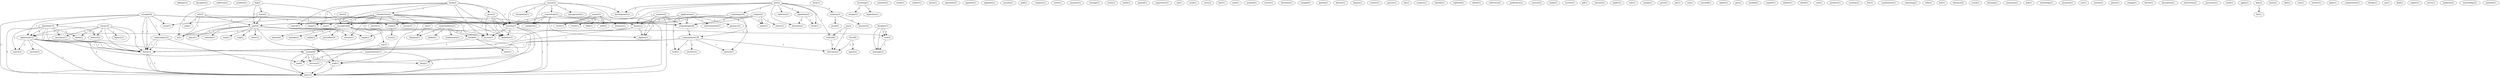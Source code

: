 digraph G {
  pfleeger [ label="pfleeger(1)" ];
  keyspace [ label="keyspace(1)" ];
  collection [ label="collection(1)" ];
  problem [ label="problem(1)" ];
  faq [ label="faq(5)" ];
  news [ label="news(2)" ];
  part [ label="part(8)" ];
  crypt [ label="crypt(2)" ];
  xx [ label="xx(1)" ];
  example [ label="example(4)" ];
  use [ label="use(1)" ];
  plaintext [ label="plaintext(13)" ];
  ciphertext [ label="ciphertext(12)" ];
  loses [ label="loses(1)" ];
  cryptanalyst [ label="cryptanalyst(3)" ];
  security [ label="security(7)" ];
  doesn [ label="doesn(2)" ];
  doesn [ label="doesn(1)" ];
  key [ label="key(12)" ];
  show [ label="show(1)" ];
  factoring [ label="factoring(1)" ];
  integer [ label="integer(1)" ];
  logarithm [ label="logarithm(1)" ];
  number [ label="number(2)" ];
  cryptography [ label="cryptography(8)" ];
  theory [ label="theory(2)" ];
  algebra [ label="algebra(1)" ];
  force [ label="force(6)" ];
  space [ label="space(2)" ];
  relevance [ label="relevance(2)" ];
  des [ label="des(2)" ];
  analysis [ label="analysis(3)" ];
  cryptology [ label="cryptology(10)" ];
  development [ label="development(1)" ];
  algorithm [ label="algorithm(2)" ];
  drew [ label="drew(1)" ];
  attention [ label="attention(1)" ];
  search [ label="search(6)" ];
  selection [ label="selection(1)" ];
  someone [ label="someone(1)" ];
  practice [ label="practice(2)" ];
  proof [ label="proof(3)" ];
  study [ label="study(1)" ];
  chance [ label="chance(1)" ];
  knew [ label="knew(1)" ];
  operation [ label="operation(1)" ];
  appears [ label="appears(1)" ];
  alphabet [ label="alphabet(1)" ];
  assume [ label="assume(1)" ];
  application [ label="application(2)" ];
  determination [ label="determination(1)" ];
  patience [ label="patience(1)" ];
  luck [ label="luck(1)" ];
  pattern [ label="pattern(1)" ];
  pad [ label="pad(1)" ];
  compute [ label="compute(1)" ];
  resist [ label="resist(1)" ];
  measure [ label="measure(1)" ];
  attempt [ label="attempt(1)" ];
  cryptosystems [ label="cryptosystems(1)" ];
  malfunction [ label="malfunction(1)" ];
  break [ label="break(4)" ];
  disguise [ label="disguise(3)" ];
  looked [ label="looked(1)" ];
  stare [ label="stare(1)" ];
  math [ label="math(1)" ];
  subject [ label="subject(2)" ];
  name [ label="name(1)" ];
  series [ label="series(1)" ];
  gained [ label="gained(1)" ];
  enemy [ label="enemy(2)" ];
  figures [ label="figures(1)" ];
  feeds [ label="feeds(1)" ];
  encryptor [ label="encryptor(1)" ];
  deduce [ label="deduce(2)" ];
  meyer [ label="meyer(3)" ];
  management [ label="management(1)" ];
  integration [ label="integration(1)" ];
  concentrate [ label="concentrate(1)" ];
  computer [ label="computer(1)" ];
  experience [ label="experience(1)" ];
  go [ label="go(2)" ];
  cryptanalysis [ label="cryptanalysis(10)" ];
  sin [ label="sin(1)" ];
  send [ label="send(1)" ];
  start [ label="start(2)" ];
  fare [ label="fare(1)" ];
  decipher [ label="decipher(1)" ];
  rest [ label="rest(2)" ];
  message [ label="message(3)" ];
  mail [ label="mail(1)" ];
  method [ label="method(1)" ];
  invest [ label="invest(1)" ];
  decrease [ label="decrease(1)" ];
  edu [ label="edu(2)" ];
  pub [ label="pub(1)" ];
  rueppel [ label="rueppel(1)" ];
  garron [ label="garron(1)" ];
  history [ label="history(1)" ];
  begins [ label="begins(1)" ];
  consist [ label="consist(1)" ];
  book [ label="book(2)" ];
  introduction [ label="introduction(2)" ];
  control [ label="control(1)" ];
  encryption [ label="encryption(6)" ];
  range [ label="range(1)" ];
  gives [ label="gives(2)" ];
  access [ label="access(1)" ];
  database [ label="database(1)" ];
  passes [ label="passes(1)" ];
  ftp [ label="ftp(1)" ];
  art [ label="art(2)" ];
  suspect [ label="suspect(1)" ];
  identify [ label="identify(1)" ];
  place [ label="place(1)" ];
  solution [ label="solution(1)" ];
  read [ label="read(1)" ];
  crap [ label="crap(1)" ];
  concise [ label="concise(1)" ];
  shoot [ label="shoot(1)" ];
  begin [ label="begin(1)" ];
  well [ label="well(1)" ];
  replaced [ label="replaced(1)" ];
  obtain [ label="obtain(1)" ];
  reference [ label="reference(1)" ];
  ncsu [ label="ncsu(1)" ];
  match [ label="match(1)" ];
  proficiency [ label="proficiency(1)" ];
  solve [ label="solve(1)" ];
  system [ label="system(8)" ];
  convert [ label="convert(2)" ];
  today [ label="today(1)" ];
  involve [ label="involve(1)" ];
  pfl [ label="pfl(1)" ];
  amount [ label="amount(2)" ];
  sinkov [ label="sinkov(1)" ];
  rule [ label="rule(1)" ];
  isologs [ label="isologs(1)" ];
  price [ label="price(1)" ];
  joe [ label="joe(1)" ];
  rue [ label="rue(1)" ];
  nutshell [ label="nutshell(1)" ];
  cipher [ label="cipher(1)" ];
  gar [ label="gar(1)" ];
  matter [ label="matter(1)" ];
  survey [ label="survey(1)" ];
  needed [ label="needed(1)" ];
  time [ label="time(2)" ];
  caesar [ label="caesar(2)" ];
  didn [ label="didn(1)" ];
  shift [ label="shift(2)" ];
  instance [ label="instance(2)" ];
  story [ label="story(1)" ];
  trust [ label="trust(1)" ];
  decipher [ label="decipher(1)" ];
  exploit [ label="exploit(1)" ];
  koblitz [ label="koblitz(1)" ];
  detail [ label="detail(1)" ];
  crib [ label="crib(1)" ];
  produce [ label="produce(1)" ];
  scrutiny [ label="scrutiny(1)" ];
  means [ label="means(2)" ];
  mistake [ label="mistake(1)" ];
  make [ label="make(1)" ];
  procedure [ label="procedure(2)" ];
  try [ label="try(2)" ];
  frie [ label="frie(1)" ];
  combination [ label="combination(1)" ];
  reasoning [ label="reasoning(1)" ];
  rtfm [ label="rtfm(1)" ];
  kon [ label="kon(1)" ];
  distance [ label="distance(2)" ];
  encrypt [ label="encrypt(1)" ];
  see [ label="see(4)" ];
  crack [ label="crack(1)" ];
  secrecy [ label="secrecy(1)" ];
  keep [ label="keep(1)" ];
  denning [ label="denning(1)" ];
  minimum [ label="minimum(1)" ];
  kob [ label="kob(1)" ];
  technology [ label="technology(1)" ];
  situation [ label="situation(1)" ];
  mit [ label="mit(1)" ];
  unicity [ label="unicity(2)" ];
  phase [ label="phase(1)" ];
  involves [ label="involves(1)" ];
  cryptosystem [ label="cryptosystem(11)" ];
  change [ label="change(1)" ];
  devise [ label="devise(1)" ];
  decryption [ label="decryption(1)" ];
  motivation [ label="motivation(1)" ];
  processor [ label="processor(1)" ];
  work [ label="work(1)" ];
  apply [ label="apply(1)" ];
  kah [ label="kah(3)" ];
  list [ label="list(1)" ];
  learn [ label="learn(2)" ];
  den [ label="den(1)" ];
  cost [ label="cost(1)" ];
  archive [ label="archive(1)" ];
  kahn [ label="kahn(1)" ];
  computation [ label="computation(1)" ];
  design [ label="design(1)" ];
  pri [ label="pri(1)" ];
  find [ label="find(1)" ];
  expert [ label="expert(1)" ];
  serve [ label="serve(1)" ];
  konheim [ label="konheim(2)" ];
  outerbridge [ label="outerbridge(1)" ];
  anybody [ label="anybody(1)" ];
  faq -> news [ label="1" ];
  faq -> part [ label="5" ];
  faq -> crypt [ label="1" ];
  faq -> xx [ label="2" ];
  example -> use [ label="1" ];
  example -> plaintext [ label="1" ];
  example -> ciphertext [ label="1" ];
  example -> loses [ label="1" ];
  example -> cryptanalyst [ label="1" ];
  example -> security [ label="1" ];
  example -> doesn [ label="1" ];
  example -> doesn [ label="1" ];
  example -> key [ label="1" ];
  factoring -> integer [ label="1" ];
  factoring -> logarithm [ label="1" ];
  number -> cryptography [ label="1" ];
  number -> theory [ label="1" ];
  number -> algebra [ label="1" ];
  number -> key [ label="1" ];
  force -> space [ label="1" ];
  force -> relevance [ label="2" ];
  des -> analysis [ label="2" ];
  des -> cryptology [ label="1" ];
  des -> development [ label="2" ];
  des -> algorithm [ label="1" ];
  des -> use [ label="1" ];
  des -> drew [ label="1" ];
  des -> attention [ label="1" ];
  des -> search [ label="1" ];
  des -> security [ label="1" ];
  des -> selection [ label="1" ];
  analysis -> practice [ label="2" ];
  analysis -> proof [ label="2" ];
  application -> determination [ label="1" ];
  application -> cryptography [ label="1" ];
  application -> theory [ label="1" ];
  application -> patience [ label="1" ];
  application -> algebra [ label="1" ];
  application -> luck [ label="1" ];
  application -> pattern [ label="1" ];
  cryptosystems -> malfunction [ label="1" ];
  cryptosystems -> break [ label="2" ];
  cryptosystems -> disguise [ label="1" ];
  cryptosystems -> looked [ label="1" ];
  subject -> part [ label="1" ];
  subject -> crypt [ label="1" ];
  subject -> name [ label="1" ];
  subject -> cryptography [ label="1" ];
  subject -> series [ label="1" ];
  enemy -> figures [ label="1" ];
  enemy -> feeds [ label="1" ];
  enemy -> ciphertext [ label="1" ];
  enemy -> encryptor [ label="1" ];
  enemy -> doesn [ label="1" ];
  enemy -> doesn [ label="1" ];
  enemy -> deduce [ label="1" ];
  enemy -> key [ label="1" ];
  news -> part [ label="1" ];
  news -> crypt [ label="1" ];
  news -> xx [ label="1" ];
  meyer -> development [ label="1" ];
  meyer -> management [ label="1" ];
  meyer -> integration [ label="1" ];
  meyer -> concentrate [ label="1" ];
  meyer -> computer [ label="1" ];
  meyer -> security [ label="1" ];
  meyer -> key [ label="1" ];
  go -> search [ label="1" ];
  go -> relevance [ label="1" ];
  cryptology -> part [ label="2" ];
  cryptology -> crypt [ label="2" ];
  cryptology -> name [ label="2" ];
  cryptology -> cryptography [ label="3" ];
  cryptology -> cryptanalysis [ label="1" ];
  decipher -> rest [ label="1" ];
  decipher -> message [ label="1" ];
  edu -> part [ label="1" ];
  edu -> xx [ label="1" ];
  edu -> cryptography [ label="1" ];
  edu -> pub [ label="1" ];
  algorithm -> drew [ label="1" ];
  algorithm -> attention [ label="1" ];
  book -> introduction [ label="1" ];
  book -> control [ label="1" ];
  book -> encryption [ label="1" ];
  book -> range [ label="1" ];
  book -> gives [ label="1" ];
  book -> security [ label="1" ];
  book -> access [ label="1" ];
  book -> database [ label="1" ];
  art -> disguise [ label="1" ];
  part -> place [ label="1" ];
  part -> solution [ label="1" ];
  part -> xx [ label="1" ];
  part -> read [ label="1" ];
  part -> crap [ label="1" ];
  part -> concise [ label="1" ];
  part -> shoot [ label="1" ];
  part -> begin [ label="1" ];
  part -> well [ label="1" ];
  part -> rest [ label="1" ];
  crypt -> ncsu [ label="1" ];
  plaintext -> feeds [ label="2" ];
  plaintext -> ciphertext [ label="4" ];
  plaintext -> match [ label="2" ];
  plaintext -> encryptor [ label="2" ];
  plaintext -> doesn [ label="1" ];
  plaintext -> doesn [ label="1" ];
  plaintext -> deduce [ label="2" ];
  plaintext -> key [ label="5" ];
  break -> solve [ label="1" ];
  break -> system [ label="1" ];
  break -> well [ label="1" ];
  concentrate -> computer [ label="1" ];
  concentrate -> cryptography [ label="1" ];
  concentrate -> theory [ label="1" ];
  concentrate -> algebra [ label="1" ];
  concentrate -> security [ label="1" ];
  concentrate -> key [ label="1" ];
  introduction -> concise [ label="1" ];
  introduction -> control [ label="1" ];
  introduction -> encryption [ label="1" ];
  introduction -> matter [ label="1" ];
  introduction -> survey [ label="1" ];
  introduction -> begin [ label="1" ];
  introduction -> range [ label="1" ];
  introduction -> well [ label="1" ];
  introduction -> security [ label="1" ];
  introduction -> access [ label="1" ];
  introduction -> database [ label="1" ];
  time -> loses [ label="1" ];
  time -> security [ label="1" ];
  caesar -> didn [ label="1" ];
  caesar -> encryption [ label="1" ];
  caesar -> shift [ label="1" ];
  caesar -> instance [ label="1" ];
  caesar -> story [ label="1" ];
  caesar -> trust [ label="1" ];
  decipher -> rest [ label="1" ];
  decipher -> message [ label="1" ];
  cryptography -> cryptanalysis [ label="1" ];
  encryption -> ciphertext [ label="1" ];
  encryption -> system [ label="1" ];
  encryption -> means [ label="1" ];
  encryption -> mistake [ label="1" ];
  encryption -> make [ label="1" ];
  encryption -> procedure [ label="1" ];
  encryption -> access [ label="1" ];
  encryption -> database [ label="1" ];
  encryption -> try [ label="1" ];
  search -> relevance [ label="2" ];
  theory -> algebra [ label="1" ];
  theory -> doesn [ label="1" ];
  theory -> doesn [ label="1" ];
  ciphertext -> system [ label="2" ];
  ciphertext -> match [ label="2" ];
  ciphertext -> encrypt [ label="2" ];
  ciphertext -> doesn [ label="1" ];
  ciphertext -> doesn [ label="1" ];
  ciphertext -> see [ label="1" ];
  ciphertext -> key [ label="3" ];
  system -> secrecy [ label="1" ];
  system -> well [ label="1" ];
  system -> see [ label="1" ];
  system -> keep [ label="1" ];
  system -> key [ label="1" ];
  cryptanalyst -> doesn [ label="1" ];
  cryptanalyst -> doesn [ label="1" ];
  cryptanalyst -> key [ label="1" ];
  cryptanalysis -> luck [ label="1" ];
  cryptanalysis -> involves [ label="1" ];
  cryptanalysis -> doesn [ label="1" ];
  cryptanalysis -> doesn [ label="1" ];
  cryptanalysis -> relevance [ label="1" ];
  cryptanalysis -> pattern [ label="1" ];
  cryptosystem -> see [ label="2" ];
  cryptosystem -> key [ label="1" ];
  gives -> security [ label="1" ];
  gives -> access [ label="1" ];
  gives -> database [ label="1" ];
  gives -> key [ label="1" ];
  well -> key [ label="1" ];
  kah -> list [ label="1" ];
  rest -> message [ label="1" ];
  security -> access [ label="3" ];
  security -> database [ label="3" ];
  security -> keep [ label="1" ];
  security -> key [ label="1" ];
  doesn -> key [ label="1" ];
  doesn -> key [ label="1" ];
  try -> key [ label="1" ];
}
